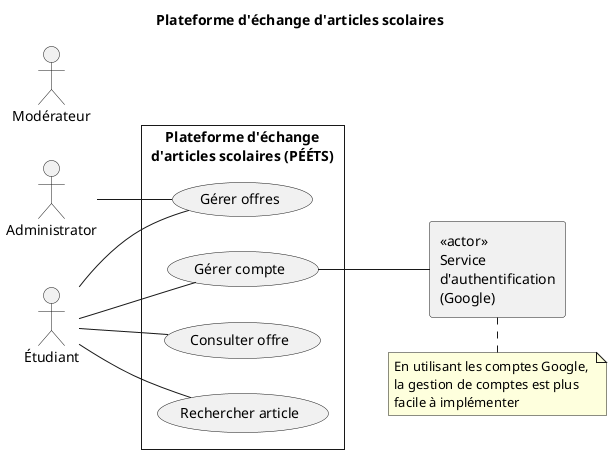 @startuml
title Plateforme d'échange d'articles scolaires
left to right direction
skinparam style strictuml
skinparam packageStyle rect
actor Administrator
actor Étudiant
actor Modérateur
rectangle "<<actor>>\nService\nd'authentification\n(Google)" as SA
rectangle "Plateforme d'échange\nd'articles scolaires (PÉÉTS)" {
  Étudiant -- (Gérer compte)
  (Gérer compte) -- SA
  Étudiant -- (Gérer offres)
  Étudiant -- (Rechercher article)
  Étudiant -- (Consulter offre)
  Administrator -- (Gérer offres)
}
note as N1
 En utilisant les comptes Google, 
 la gestion de comptes est plus
 facile à implémenter
end note
SA . N1
@enduml

